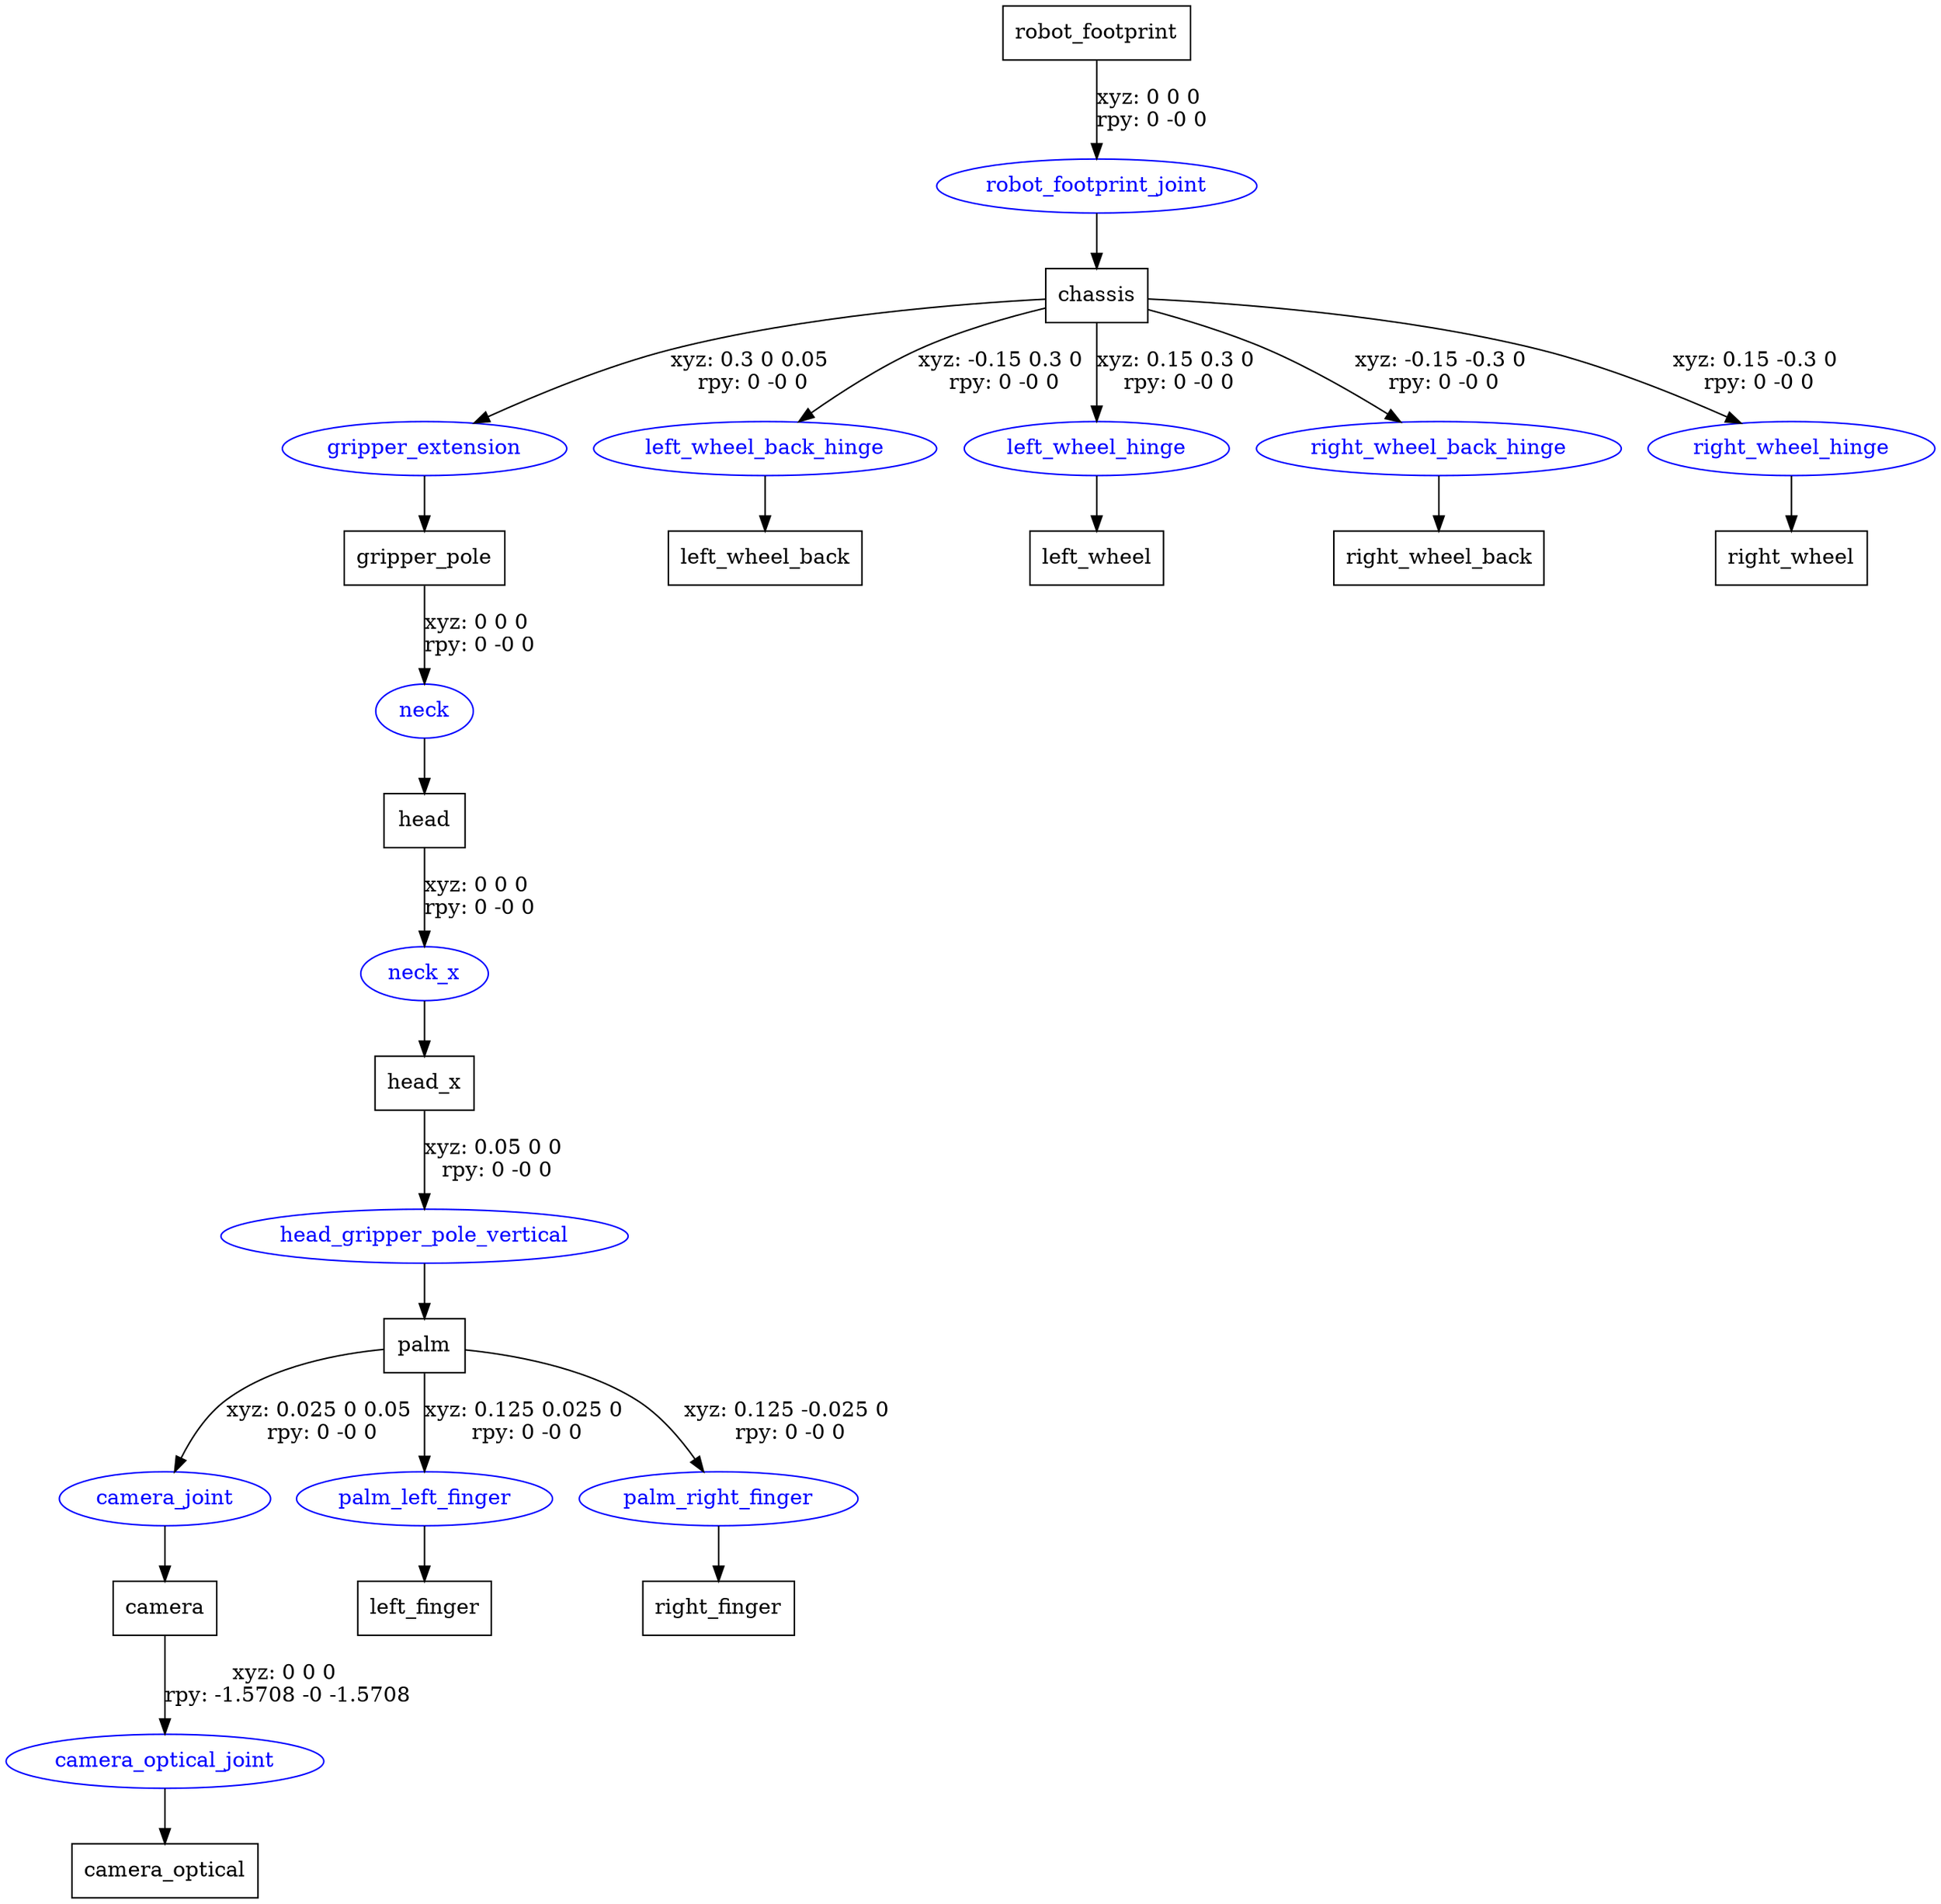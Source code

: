 digraph G {
node [shape=box];
"robot_footprint" [label="robot_footprint"];
"chassis" [label="chassis"];
"gripper_pole" [label="gripper_pole"];
"head" [label="head"];
"head_x" [label="head_x"];
"palm" [label="palm"];
"camera" [label="camera"];
"camera_optical" [label="camera_optical"];
"left_finger" [label="left_finger"];
"right_finger" [label="right_finger"];
"left_wheel_back" [label="left_wheel_back"];
"left_wheel" [label="left_wheel"];
"right_wheel_back" [label="right_wheel_back"];
"right_wheel" [label="right_wheel"];
node [shape=ellipse, color=blue, fontcolor=blue];
"robot_footprint" -> "robot_footprint_joint" [label="xyz: 0 0 0 \nrpy: 0 -0 0"]
"robot_footprint_joint" -> "chassis"
"chassis" -> "gripper_extension" [label="xyz: 0.3 0 0.05 \nrpy: 0 -0 0"]
"gripper_extension" -> "gripper_pole"
"gripper_pole" -> "neck" [label="xyz: 0 0 0 \nrpy: 0 -0 0"]
"neck" -> "head"
"head" -> "neck_x" [label="xyz: 0 0 0 \nrpy: 0 -0 0"]
"neck_x" -> "head_x"
"head_x" -> "head_gripper_pole_vertical" [label="xyz: 0.05 0 0 \nrpy: 0 -0 0"]
"head_gripper_pole_vertical" -> "palm"
"palm" -> "camera_joint" [label="xyz: 0.025 0 0.05 \nrpy: 0 -0 0"]
"camera_joint" -> "camera"
"camera" -> "camera_optical_joint" [label="xyz: 0 0 0 \nrpy: -1.5708 -0 -1.5708"]
"camera_optical_joint" -> "camera_optical"
"palm" -> "palm_left_finger" [label="xyz: 0.125 0.025 0 \nrpy: 0 -0 0"]
"palm_left_finger" -> "left_finger"
"palm" -> "palm_right_finger" [label="xyz: 0.125 -0.025 0 \nrpy: 0 -0 0"]
"palm_right_finger" -> "right_finger"
"chassis" -> "left_wheel_back_hinge" [label="xyz: -0.15 0.3 0 \nrpy: 0 -0 0"]
"left_wheel_back_hinge" -> "left_wheel_back"
"chassis" -> "left_wheel_hinge" [label="xyz: 0.15 0.3 0 \nrpy: 0 -0 0"]
"left_wheel_hinge" -> "left_wheel"
"chassis" -> "right_wheel_back_hinge" [label="xyz: -0.15 -0.3 0 \nrpy: 0 -0 0"]
"right_wheel_back_hinge" -> "right_wheel_back"
"chassis" -> "right_wheel_hinge" [label="xyz: 0.15 -0.3 0 \nrpy: 0 -0 0"]
"right_wheel_hinge" -> "right_wheel"
}
